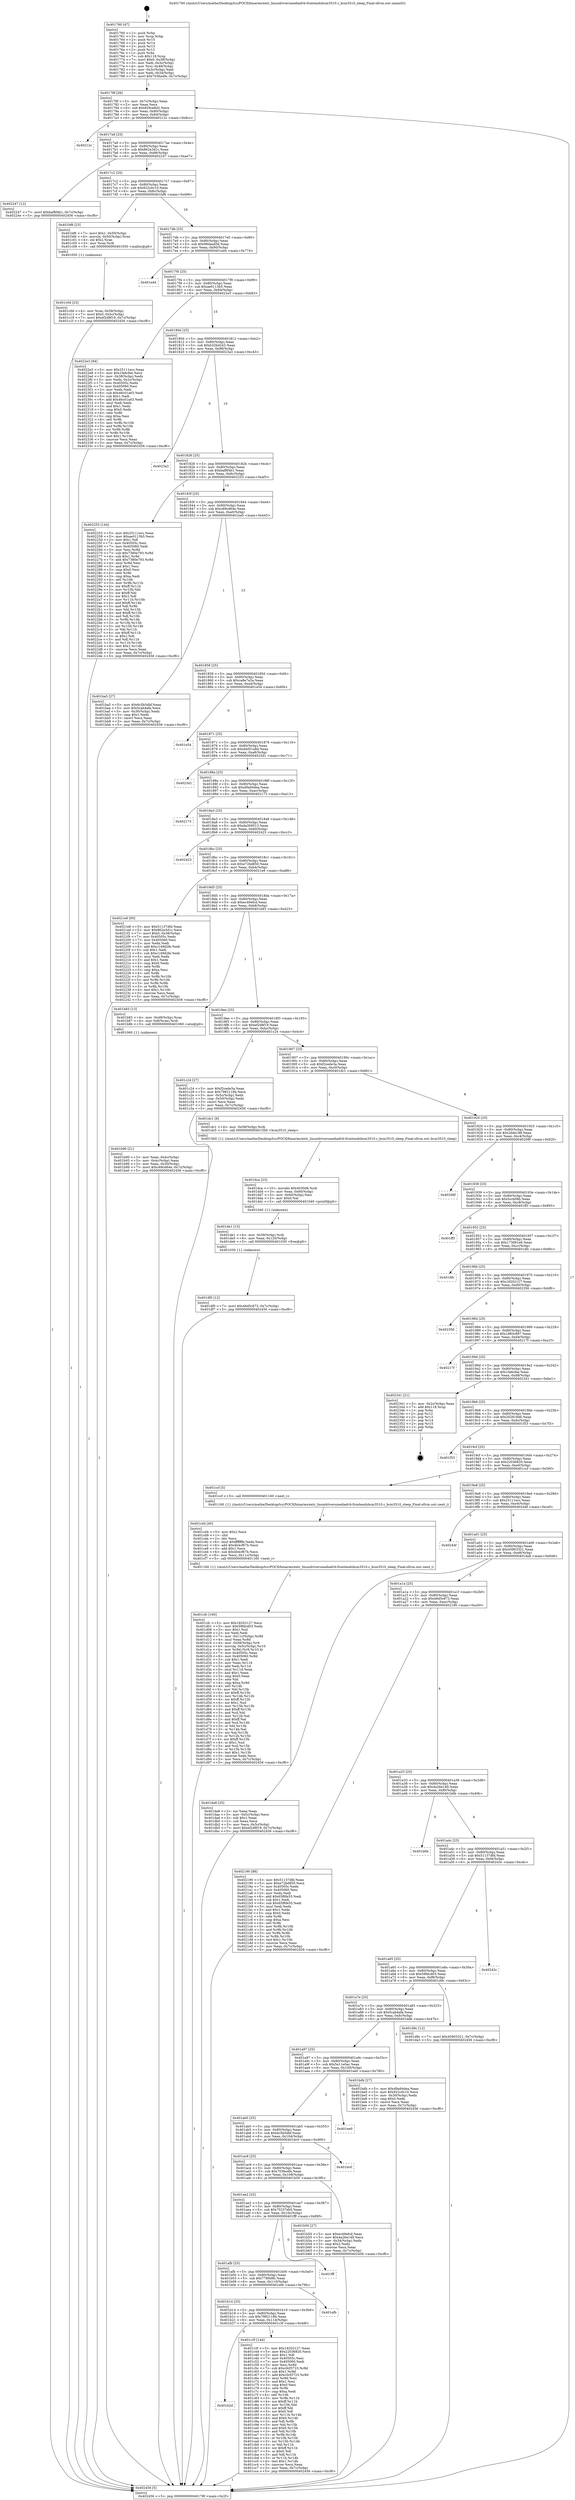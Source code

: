 digraph "0x401760" {
  label = "0x401760 (/mnt/c/Users/mathe/Desktop/tcc/POCII/binaries/extr_linuxdriversmediadvb-frontendsbcm3510.c_bcm3510_sleep_Final-ollvm.out::main(0))"
  labelloc = "t"
  node[shape=record]

  Entry [label="",width=0.3,height=0.3,shape=circle,fillcolor=black,style=filled]
  "0x40178f" [label="{
     0x40178f [26]\l
     | [instrs]\l
     &nbsp;&nbsp;0x40178f \<+3\>: mov -0x7c(%rbp),%eax\l
     &nbsp;&nbsp;0x401792 \<+2\>: mov %eax,%ecx\l
     &nbsp;&nbsp;0x401794 \<+6\>: sub $0x829ce8d2,%ecx\l
     &nbsp;&nbsp;0x40179a \<+3\>: mov %eax,-0x80(%rbp)\l
     &nbsp;&nbsp;0x40179d \<+6\>: mov %ecx,-0x84(%rbp)\l
     &nbsp;&nbsp;0x4017a3 \<+6\>: je 000000000040212c \<main+0x9cc\>\l
  }"]
  "0x40212c" [label="{
     0x40212c\l
  }", style=dashed]
  "0x4017a9" [label="{
     0x4017a9 [25]\l
     | [instrs]\l
     &nbsp;&nbsp;0x4017a9 \<+5\>: jmp 00000000004017ae \<main+0x4e\>\l
     &nbsp;&nbsp;0x4017ae \<+3\>: mov -0x80(%rbp),%eax\l
     &nbsp;&nbsp;0x4017b1 \<+5\>: sub $0x862e3d1c,%eax\l
     &nbsp;&nbsp;0x4017b6 \<+6\>: mov %eax,-0x88(%rbp)\l
     &nbsp;&nbsp;0x4017bc \<+6\>: je 0000000000402247 \<main+0xae7\>\l
  }"]
  Exit [label="",width=0.3,height=0.3,shape=circle,fillcolor=black,style=filled,peripheries=2]
  "0x402247" [label="{
     0x402247 [12]\l
     | [instrs]\l
     &nbsp;&nbsp;0x402247 \<+7\>: movl $0xbaf8f4b1,-0x7c(%rbp)\l
     &nbsp;&nbsp;0x40224e \<+5\>: jmp 0000000000402456 \<main+0xcf6\>\l
  }"]
  "0x4017c2" [label="{
     0x4017c2 [25]\l
     | [instrs]\l
     &nbsp;&nbsp;0x4017c2 \<+5\>: jmp 00000000004017c7 \<main+0x67\>\l
     &nbsp;&nbsp;0x4017c7 \<+3\>: mov -0x80(%rbp),%eax\l
     &nbsp;&nbsp;0x4017ca \<+5\>: sub $0x922c0c10,%eax\l
     &nbsp;&nbsp;0x4017cf \<+6\>: mov %eax,-0x8c(%rbp)\l
     &nbsp;&nbsp;0x4017d5 \<+6\>: je 0000000000401bf6 \<main+0x496\>\l
  }"]
  "0x401df0" [label="{
     0x401df0 [12]\l
     | [instrs]\l
     &nbsp;&nbsp;0x401df0 \<+7\>: movl $0x46d5c673,-0x7c(%rbp)\l
     &nbsp;&nbsp;0x401df7 \<+5\>: jmp 0000000000402456 \<main+0xcf6\>\l
  }"]
  "0x401bf6" [label="{
     0x401bf6 [23]\l
     | [instrs]\l
     &nbsp;&nbsp;0x401bf6 \<+7\>: movl $0x1,-0x50(%rbp)\l
     &nbsp;&nbsp;0x401bfd \<+4\>: movslq -0x50(%rbp),%rax\l
     &nbsp;&nbsp;0x401c01 \<+4\>: shl $0x2,%rax\l
     &nbsp;&nbsp;0x401c05 \<+3\>: mov %rax,%rdi\l
     &nbsp;&nbsp;0x401c08 \<+5\>: call 0000000000401050 \<malloc@plt\>\l
     | [calls]\l
     &nbsp;&nbsp;0x401050 \{1\} (unknown)\l
  }"]
  "0x4017db" [label="{
     0x4017db [25]\l
     | [instrs]\l
     &nbsp;&nbsp;0x4017db \<+5\>: jmp 00000000004017e0 \<main+0x80\>\l
     &nbsp;&nbsp;0x4017e0 \<+3\>: mov -0x80(%rbp),%eax\l
     &nbsp;&nbsp;0x4017e3 \<+5\>: sub $0x98daad5d,%eax\l
     &nbsp;&nbsp;0x4017e8 \<+6\>: mov %eax,-0x90(%rbp)\l
     &nbsp;&nbsp;0x4017ee \<+6\>: je 0000000000401ed4 \<main+0x774\>\l
  }"]
  "0x401de1" [label="{
     0x401de1 [15]\l
     | [instrs]\l
     &nbsp;&nbsp;0x401de1 \<+4\>: mov -0x58(%rbp),%rdi\l
     &nbsp;&nbsp;0x401de5 \<+6\>: mov %eax,-0x120(%rbp)\l
     &nbsp;&nbsp;0x401deb \<+5\>: call 0000000000401030 \<free@plt\>\l
     | [calls]\l
     &nbsp;&nbsp;0x401030 \{1\} (unknown)\l
  }"]
  "0x401ed4" [label="{
     0x401ed4\l
  }", style=dashed]
  "0x4017f4" [label="{
     0x4017f4 [25]\l
     | [instrs]\l
     &nbsp;&nbsp;0x4017f4 \<+5\>: jmp 00000000004017f9 \<main+0x99\>\l
     &nbsp;&nbsp;0x4017f9 \<+3\>: mov -0x80(%rbp),%eax\l
     &nbsp;&nbsp;0x4017fc \<+5\>: sub $0xae0113b5,%eax\l
     &nbsp;&nbsp;0x401801 \<+6\>: mov %eax,-0x94(%rbp)\l
     &nbsp;&nbsp;0x401807 \<+6\>: je 00000000004022e3 \<main+0xb83\>\l
  }"]
  "0x401dca" [label="{
     0x401dca [23]\l
     | [instrs]\l
     &nbsp;&nbsp;0x401dca \<+10\>: movabs $0x4030d6,%rdi\l
     &nbsp;&nbsp;0x401dd4 \<+3\>: mov %eax,-0x60(%rbp)\l
     &nbsp;&nbsp;0x401dd7 \<+3\>: mov -0x60(%rbp),%esi\l
     &nbsp;&nbsp;0x401dda \<+2\>: mov $0x0,%al\l
     &nbsp;&nbsp;0x401ddc \<+5\>: call 0000000000401040 \<printf@plt\>\l
     | [calls]\l
     &nbsp;&nbsp;0x401040 \{1\} (unknown)\l
  }"]
  "0x4022e3" [label="{
     0x4022e3 [94]\l
     | [instrs]\l
     &nbsp;&nbsp;0x4022e3 \<+5\>: mov $0x25111ecc,%eax\l
     &nbsp;&nbsp;0x4022e8 \<+5\>: mov $0x1fa6cfee,%ecx\l
     &nbsp;&nbsp;0x4022ed \<+3\>: mov -0x38(%rbp),%edx\l
     &nbsp;&nbsp;0x4022f0 \<+3\>: mov %edx,-0x2c(%rbp)\l
     &nbsp;&nbsp;0x4022f3 \<+7\>: mov 0x40505c,%edx\l
     &nbsp;&nbsp;0x4022fa \<+7\>: mov 0x405060,%esi\l
     &nbsp;&nbsp;0x402301 \<+2\>: mov %edx,%edi\l
     &nbsp;&nbsp;0x402303 \<+6\>: sub $0x46c01a63,%edi\l
     &nbsp;&nbsp;0x402309 \<+3\>: sub $0x1,%edi\l
     &nbsp;&nbsp;0x40230c \<+6\>: add $0x46c01a63,%edi\l
     &nbsp;&nbsp;0x402312 \<+3\>: imul %edi,%edx\l
     &nbsp;&nbsp;0x402315 \<+3\>: and $0x1,%edx\l
     &nbsp;&nbsp;0x402318 \<+3\>: cmp $0x0,%edx\l
     &nbsp;&nbsp;0x40231b \<+4\>: sete %r8b\l
     &nbsp;&nbsp;0x40231f \<+3\>: cmp $0xa,%esi\l
     &nbsp;&nbsp;0x402322 \<+4\>: setl %r9b\l
     &nbsp;&nbsp;0x402326 \<+3\>: mov %r8b,%r10b\l
     &nbsp;&nbsp;0x402329 \<+3\>: and %r9b,%r10b\l
     &nbsp;&nbsp;0x40232c \<+3\>: xor %r9b,%r8b\l
     &nbsp;&nbsp;0x40232f \<+3\>: or %r8b,%r10b\l
     &nbsp;&nbsp;0x402332 \<+4\>: test $0x1,%r10b\l
     &nbsp;&nbsp;0x402336 \<+3\>: cmovne %ecx,%eax\l
     &nbsp;&nbsp;0x402339 \<+3\>: mov %eax,-0x7c(%rbp)\l
     &nbsp;&nbsp;0x40233c \<+5\>: jmp 0000000000402456 \<main+0xcf6\>\l
  }"]
  "0x40180d" [label="{
     0x40180d [25]\l
     | [instrs]\l
     &nbsp;&nbsp;0x40180d \<+5\>: jmp 0000000000401812 \<main+0xb2\>\l
     &nbsp;&nbsp;0x401812 \<+3\>: mov -0x80(%rbp),%eax\l
     &nbsp;&nbsp;0x401815 \<+5\>: sub $0xb32bd243,%eax\l
     &nbsp;&nbsp;0x40181a \<+6\>: mov %eax,-0x98(%rbp)\l
     &nbsp;&nbsp;0x401820 \<+6\>: je 00000000004023a3 \<main+0xc43\>\l
  }"]
  "0x401cfc" [label="{
     0x401cfc [160]\l
     | [instrs]\l
     &nbsp;&nbsp;0x401cfc \<+5\>: mov $0x18202127,%ecx\l
     &nbsp;&nbsp;0x401d01 \<+5\>: mov $0x59fdcd03,%edx\l
     &nbsp;&nbsp;0x401d06 \<+3\>: mov $0x1,%sil\l
     &nbsp;&nbsp;0x401d09 \<+2\>: xor %edi,%edi\l
     &nbsp;&nbsp;0x401d0b \<+7\>: mov -0x11c(%rbp),%r8d\l
     &nbsp;&nbsp;0x401d12 \<+4\>: imul %eax,%r8d\l
     &nbsp;&nbsp;0x401d16 \<+4\>: mov -0x58(%rbp),%r9\l
     &nbsp;&nbsp;0x401d1a \<+4\>: movslq -0x5c(%rbp),%r10\l
     &nbsp;&nbsp;0x401d1e \<+4\>: mov %r8d,(%r9,%r10,4)\l
     &nbsp;&nbsp;0x401d22 \<+7\>: mov 0x40505c,%eax\l
     &nbsp;&nbsp;0x401d29 \<+8\>: mov 0x405060,%r8d\l
     &nbsp;&nbsp;0x401d31 \<+3\>: sub $0x1,%edi\l
     &nbsp;&nbsp;0x401d34 \<+3\>: mov %eax,%r11d\l
     &nbsp;&nbsp;0x401d37 \<+3\>: add %edi,%r11d\l
     &nbsp;&nbsp;0x401d3a \<+4\>: imul %r11d,%eax\l
     &nbsp;&nbsp;0x401d3e \<+3\>: and $0x1,%eax\l
     &nbsp;&nbsp;0x401d41 \<+3\>: cmp $0x0,%eax\l
     &nbsp;&nbsp;0x401d44 \<+3\>: sete %bl\l
     &nbsp;&nbsp;0x401d47 \<+4\>: cmp $0xa,%r8d\l
     &nbsp;&nbsp;0x401d4b \<+4\>: setl %r14b\l
     &nbsp;&nbsp;0x401d4f \<+3\>: mov %bl,%r15b\l
     &nbsp;&nbsp;0x401d52 \<+4\>: xor $0xff,%r15b\l
     &nbsp;&nbsp;0x401d56 \<+3\>: mov %r14b,%r12b\l
     &nbsp;&nbsp;0x401d59 \<+4\>: xor $0xff,%r12b\l
     &nbsp;&nbsp;0x401d5d \<+4\>: xor $0x1,%sil\l
     &nbsp;&nbsp;0x401d61 \<+3\>: mov %r15b,%r13b\l
     &nbsp;&nbsp;0x401d64 \<+4\>: and $0xff,%r13b\l
     &nbsp;&nbsp;0x401d68 \<+3\>: and %sil,%bl\l
     &nbsp;&nbsp;0x401d6b \<+3\>: mov %r12b,%al\l
     &nbsp;&nbsp;0x401d6e \<+2\>: and $0xff,%al\l
     &nbsp;&nbsp;0x401d70 \<+3\>: and %sil,%r14b\l
     &nbsp;&nbsp;0x401d73 \<+3\>: or %bl,%r13b\l
     &nbsp;&nbsp;0x401d76 \<+3\>: or %r14b,%al\l
     &nbsp;&nbsp;0x401d79 \<+3\>: xor %al,%r13b\l
     &nbsp;&nbsp;0x401d7c \<+3\>: or %r12b,%r15b\l
     &nbsp;&nbsp;0x401d7f \<+4\>: xor $0xff,%r15b\l
     &nbsp;&nbsp;0x401d83 \<+4\>: or $0x1,%sil\l
     &nbsp;&nbsp;0x401d87 \<+3\>: and %sil,%r15b\l
     &nbsp;&nbsp;0x401d8a \<+3\>: or %r15b,%r13b\l
     &nbsp;&nbsp;0x401d8d \<+4\>: test $0x1,%r13b\l
     &nbsp;&nbsp;0x401d91 \<+3\>: cmovne %edx,%ecx\l
     &nbsp;&nbsp;0x401d94 \<+3\>: mov %ecx,-0x7c(%rbp)\l
     &nbsp;&nbsp;0x401d97 \<+5\>: jmp 0000000000402456 \<main+0xcf6\>\l
  }"]
  "0x4023a3" [label="{
     0x4023a3\l
  }", style=dashed]
  "0x401826" [label="{
     0x401826 [25]\l
     | [instrs]\l
     &nbsp;&nbsp;0x401826 \<+5\>: jmp 000000000040182b \<main+0xcb\>\l
     &nbsp;&nbsp;0x40182b \<+3\>: mov -0x80(%rbp),%eax\l
     &nbsp;&nbsp;0x40182e \<+5\>: sub $0xbaf8f4b1,%eax\l
     &nbsp;&nbsp;0x401833 \<+6\>: mov %eax,-0x9c(%rbp)\l
     &nbsp;&nbsp;0x401839 \<+6\>: je 0000000000402253 \<main+0xaf3\>\l
  }"]
  "0x401cd4" [label="{
     0x401cd4 [40]\l
     | [instrs]\l
     &nbsp;&nbsp;0x401cd4 \<+5\>: mov $0x2,%ecx\l
     &nbsp;&nbsp;0x401cd9 \<+1\>: cltd\l
     &nbsp;&nbsp;0x401cda \<+2\>: idiv %ecx\l
     &nbsp;&nbsp;0x401cdc \<+6\>: imul $0xfffffffe,%edx,%ecx\l
     &nbsp;&nbsp;0x401ce2 \<+6\>: add $0x4b4cf67b,%ecx\l
     &nbsp;&nbsp;0x401ce8 \<+3\>: add $0x1,%ecx\l
     &nbsp;&nbsp;0x401ceb \<+6\>: sub $0x4b4cf67b,%ecx\l
     &nbsp;&nbsp;0x401cf1 \<+6\>: mov %ecx,-0x11c(%rbp)\l
     &nbsp;&nbsp;0x401cf7 \<+5\>: call 0000000000401160 \<next_i\>\l
     | [calls]\l
     &nbsp;&nbsp;0x401160 \{1\} (/mnt/c/Users/mathe/Desktop/tcc/POCII/binaries/extr_linuxdriversmediadvb-frontendsbcm3510.c_bcm3510_sleep_Final-ollvm.out::next_i)\l
  }"]
  "0x402253" [label="{
     0x402253 [144]\l
     | [instrs]\l
     &nbsp;&nbsp;0x402253 \<+5\>: mov $0x25111ecc,%eax\l
     &nbsp;&nbsp;0x402258 \<+5\>: mov $0xae0113b5,%ecx\l
     &nbsp;&nbsp;0x40225d \<+2\>: mov $0x1,%dl\l
     &nbsp;&nbsp;0x40225f \<+7\>: mov 0x40505c,%esi\l
     &nbsp;&nbsp;0x402266 \<+7\>: mov 0x405060,%edi\l
     &nbsp;&nbsp;0x40226d \<+3\>: mov %esi,%r8d\l
     &nbsp;&nbsp;0x402270 \<+7\>: sub $0x7380e793,%r8d\l
     &nbsp;&nbsp;0x402277 \<+4\>: sub $0x1,%r8d\l
     &nbsp;&nbsp;0x40227b \<+7\>: add $0x7380e793,%r8d\l
     &nbsp;&nbsp;0x402282 \<+4\>: imul %r8d,%esi\l
     &nbsp;&nbsp;0x402286 \<+3\>: and $0x1,%esi\l
     &nbsp;&nbsp;0x402289 \<+3\>: cmp $0x0,%esi\l
     &nbsp;&nbsp;0x40228c \<+4\>: sete %r9b\l
     &nbsp;&nbsp;0x402290 \<+3\>: cmp $0xa,%edi\l
     &nbsp;&nbsp;0x402293 \<+4\>: setl %r10b\l
     &nbsp;&nbsp;0x402297 \<+3\>: mov %r9b,%r11b\l
     &nbsp;&nbsp;0x40229a \<+4\>: xor $0xff,%r11b\l
     &nbsp;&nbsp;0x40229e \<+3\>: mov %r10b,%bl\l
     &nbsp;&nbsp;0x4022a1 \<+3\>: xor $0xff,%bl\l
     &nbsp;&nbsp;0x4022a4 \<+3\>: xor $0x1,%dl\l
     &nbsp;&nbsp;0x4022a7 \<+3\>: mov %r11b,%r14b\l
     &nbsp;&nbsp;0x4022aa \<+4\>: and $0xff,%r14b\l
     &nbsp;&nbsp;0x4022ae \<+3\>: and %dl,%r9b\l
     &nbsp;&nbsp;0x4022b1 \<+3\>: mov %bl,%r15b\l
     &nbsp;&nbsp;0x4022b4 \<+4\>: and $0xff,%r15b\l
     &nbsp;&nbsp;0x4022b8 \<+3\>: and %dl,%r10b\l
     &nbsp;&nbsp;0x4022bb \<+3\>: or %r9b,%r14b\l
     &nbsp;&nbsp;0x4022be \<+3\>: or %r10b,%r15b\l
     &nbsp;&nbsp;0x4022c1 \<+3\>: xor %r15b,%r14b\l
     &nbsp;&nbsp;0x4022c4 \<+3\>: or %bl,%r11b\l
     &nbsp;&nbsp;0x4022c7 \<+4\>: xor $0xff,%r11b\l
     &nbsp;&nbsp;0x4022cb \<+3\>: or $0x1,%dl\l
     &nbsp;&nbsp;0x4022ce \<+3\>: and %dl,%r11b\l
     &nbsp;&nbsp;0x4022d1 \<+3\>: or %r11b,%r14b\l
     &nbsp;&nbsp;0x4022d4 \<+4\>: test $0x1,%r14b\l
     &nbsp;&nbsp;0x4022d8 \<+3\>: cmovne %ecx,%eax\l
     &nbsp;&nbsp;0x4022db \<+3\>: mov %eax,-0x7c(%rbp)\l
     &nbsp;&nbsp;0x4022de \<+5\>: jmp 0000000000402456 \<main+0xcf6\>\l
  }"]
  "0x40183f" [label="{
     0x40183f [25]\l
     | [instrs]\l
     &nbsp;&nbsp;0x40183f \<+5\>: jmp 0000000000401844 \<main+0xe4\>\l
     &nbsp;&nbsp;0x401844 \<+3\>: mov -0x80(%rbp),%eax\l
     &nbsp;&nbsp;0x401847 \<+5\>: sub $0xc69cd64e,%eax\l
     &nbsp;&nbsp;0x40184c \<+6\>: mov %eax,-0xa0(%rbp)\l
     &nbsp;&nbsp;0x401852 \<+6\>: je 0000000000401ba5 \<main+0x445\>\l
  }"]
  "0x401b2d" [label="{
     0x401b2d\l
  }", style=dashed]
  "0x401ba5" [label="{
     0x401ba5 [27]\l
     | [instrs]\l
     &nbsp;&nbsp;0x401ba5 \<+5\>: mov $0x6c5b5dbf,%eax\l
     &nbsp;&nbsp;0x401baa \<+5\>: mov $0x5cab4afa,%ecx\l
     &nbsp;&nbsp;0x401baf \<+3\>: mov -0x30(%rbp),%edx\l
     &nbsp;&nbsp;0x401bb2 \<+3\>: cmp $0x1,%edx\l
     &nbsp;&nbsp;0x401bb5 \<+3\>: cmovl %ecx,%eax\l
     &nbsp;&nbsp;0x401bb8 \<+3\>: mov %eax,-0x7c(%rbp)\l
     &nbsp;&nbsp;0x401bbb \<+5\>: jmp 0000000000402456 \<main+0xcf6\>\l
  }"]
  "0x401858" [label="{
     0x401858 [25]\l
     | [instrs]\l
     &nbsp;&nbsp;0x401858 \<+5\>: jmp 000000000040185d \<main+0xfd\>\l
     &nbsp;&nbsp;0x40185d \<+3\>: mov -0x80(%rbp),%eax\l
     &nbsp;&nbsp;0x401860 \<+5\>: sub $0xca8e7e2a,%eax\l
     &nbsp;&nbsp;0x401865 \<+6\>: mov %eax,-0xa4(%rbp)\l
     &nbsp;&nbsp;0x40186b \<+6\>: je 0000000000401e54 \<main+0x6f4\>\l
  }"]
  "0x401c3f" [label="{
     0x401c3f [144]\l
     | [instrs]\l
     &nbsp;&nbsp;0x401c3f \<+5\>: mov $0x18202127,%eax\l
     &nbsp;&nbsp;0x401c44 \<+5\>: mov $0x22036820,%ecx\l
     &nbsp;&nbsp;0x401c49 \<+2\>: mov $0x1,%dl\l
     &nbsp;&nbsp;0x401c4b \<+7\>: mov 0x40505c,%esi\l
     &nbsp;&nbsp;0x401c52 \<+7\>: mov 0x405060,%edi\l
     &nbsp;&nbsp;0x401c59 \<+3\>: mov %esi,%r8d\l
     &nbsp;&nbsp;0x401c5c \<+7\>: sub $0xc0cf3723,%r8d\l
     &nbsp;&nbsp;0x401c63 \<+4\>: sub $0x1,%r8d\l
     &nbsp;&nbsp;0x401c67 \<+7\>: add $0xc0cf3723,%r8d\l
     &nbsp;&nbsp;0x401c6e \<+4\>: imul %r8d,%esi\l
     &nbsp;&nbsp;0x401c72 \<+3\>: and $0x1,%esi\l
     &nbsp;&nbsp;0x401c75 \<+3\>: cmp $0x0,%esi\l
     &nbsp;&nbsp;0x401c78 \<+4\>: sete %r9b\l
     &nbsp;&nbsp;0x401c7c \<+3\>: cmp $0xa,%edi\l
     &nbsp;&nbsp;0x401c7f \<+4\>: setl %r10b\l
     &nbsp;&nbsp;0x401c83 \<+3\>: mov %r9b,%r11b\l
     &nbsp;&nbsp;0x401c86 \<+4\>: xor $0xff,%r11b\l
     &nbsp;&nbsp;0x401c8a \<+3\>: mov %r10b,%bl\l
     &nbsp;&nbsp;0x401c8d \<+3\>: xor $0xff,%bl\l
     &nbsp;&nbsp;0x401c90 \<+3\>: xor $0x0,%dl\l
     &nbsp;&nbsp;0x401c93 \<+3\>: mov %r11b,%r14b\l
     &nbsp;&nbsp;0x401c96 \<+4\>: and $0x0,%r14b\l
     &nbsp;&nbsp;0x401c9a \<+3\>: and %dl,%r9b\l
     &nbsp;&nbsp;0x401c9d \<+3\>: mov %bl,%r15b\l
     &nbsp;&nbsp;0x401ca0 \<+4\>: and $0x0,%r15b\l
     &nbsp;&nbsp;0x401ca4 \<+3\>: and %dl,%r10b\l
     &nbsp;&nbsp;0x401ca7 \<+3\>: or %r9b,%r14b\l
     &nbsp;&nbsp;0x401caa \<+3\>: or %r10b,%r15b\l
     &nbsp;&nbsp;0x401cad \<+3\>: xor %r15b,%r14b\l
     &nbsp;&nbsp;0x401cb0 \<+3\>: or %bl,%r11b\l
     &nbsp;&nbsp;0x401cb3 \<+4\>: xor $0xff,%r11b\l
     &nbsp;&nbsp;0x401cb7 \<+3\>: or $0x0,%dl\l
     &nbsp;&nbsp;0x401cba \<+3\>: and %dl,%r11b\l
     &nbsp;&nbsp;0x401cbd \<+3\>: or %r11b,%r14b\l
     &nbsp;&nbsp;0x401cc0 \<+4\>: test $0x1,%r14b\l
     &nbsp;&nbsp;0x401cc4 \<+3\>: cmovne %ecx,%eax\l
     &nbsp;&nbsp;0x401cc7 \<+3\>: mov %eax,-0x7c(%rbp)\l
     &nbsp;&nbsp;0x401cca \<+5\>: jmp 0000000000402456 \<main+0xcf6\>\l
  }"]
  "0x401e54" [label="{
     0x401e54\l
  }", style=dashed]
  "0x401871" [label="{
     0x401871 [25]\l
     | [instrs]\l
     &nbsp;&nbsp;0x401871 \<+5\>: jmp 0000000000401876 \<main+0x116\>\l
     &nbsp;&nbsp;0x401876 \<+3\>: mov -0x80(%rbp),%eax\l
     &nbsp;&nbsp;0x401879 \<+5\>: sub $0xd4d51a8d,%eax\l
     &nbsp;&nbsp;0x40187e \<+6\>: mov %eax,-0xa8(%rbp)\l
     &nbsp;&nbsp;0x401884 \<+6\>: je 00000000004023d1 \<main+0xc71\>\l
  }"]
  "0x401b14" [label="{
     0x401b14 [25]\l
     | [instrs]\l
     &nbsp;&nbsp;0x401b14 \<+5\>: jmp 0000000000401b19 \<main+0x3b9\>\l
     &nbsp;&nbsp;0x401b19 \<+3\>: mov -0x80(%rbp),%eax\l
     &nbsp;&nbsp;0x401b1c \<+5\>: sub $0x7982118b,%eax\l
     &nbsp;&nbsp;0x401b21 \<+6\>: mov %eax,-0x114(%rbp)\l
     &nbsp;&nbsp;0x401b27 \<+6\>: je 0000000000401c3f \<main+0x4df\>\l
  }"]
  "0x4023d1" [label="{
     0x4023d1\l
  }", style=dashed]
  "0x40188a" [label="{
     0x40188a [25]\l
     | [instrs]\l
     &nbsp;&nbsp;0x40188a \<+5\>: jmp 000000000040188f \<main+0x12f\>\l
     &nbsp;&nbsp;0x40188f \<+3\>: mov -0x80(%rbp),%eax\l
     &nbsp;&nbsp;0x401892 \<+5\>: sub $0xd9a94dea,%eax\l
     &nbsp;&nbsp;0x401897 \<+6\>: mov %eax,-0xac(%rbp)\l
     &nbsp;&nbsp;0x40189d \<+6\>: je 0000000000402173 \<main+0xa13\>\l
  }"]
  "0x401efb" [label="{
     0x401efb\l
  }", style=dashed]
  "0x402173" [label="{
     0x402173\l
  }", style=dashed]
  "0x4018a3" [label="{
     0x4018a3 [25]\l
     | [instrs]\l
     &nbsp;&nbsp;0x4018a3 \<+5\>: jmp 00000000004018a8 \<main+0x148\>\l
     &nbsp;&nbsp;0x4018a8 \<+3\>: mov -0x80(%rbp),%eax\l
     &nbsp;&nbsp;0x4018ab \<+5\>: sub $0xda309513,%eax\l
     &nbsp;&nbsp;0x4018b0 \<+6\>: mov %eax,-0xb0(%rbp)\l
     &nbsp;&nbsp;0x4018b6 \<+6\>: je 0000000000402423 \<main+0xcc3\>\l
  }"]
  "0x401afb" [label="{
     0x401afb [25]\l
     | [instrs]\l
     &nbsp;&nbsp;0x401afb \<+5\>: jmp 0000000000401b00 \<main+0x3a0\>\l
     &nbsp;&nbsp;0x401b00 \<+3\>: mov -0x80(%rbp),%eax\l
     &nbsp;&nbsp;0x401b03 \<+5\>: sub $0x778f49fc,%eax\l
     &nbsp;&nbsp;0x401b08 \<+6\>: mov %eax,-0x110(%rbp)\l
     &nbsp;&nbsp;0x401b0e \<+6\>: je 0000000000401efb \<main+0x79b\>\l
  }"]
  "0x402423" [label="{
     0x402423\l
  }", style=dashed]
  "0x4018bc" [label="{
     0x4018bc [25]\l
     | [instrs]\l
     &nbsp;&nbsp;0x4018bc \<+5\>: jmp 00000000004018c1 \<main+0x161\>\l
     &nbsp;&nbsp;0x4018c1 \<+3\>: mov -0x80(%rbp),%eax\l
     &nbsp;&nbsp;0x4018c4 \<+5\>: sub $0xe72bd850,%eax\l
     &nbsp;&nbsp;0x4018c9 \<+6\>: mov %eax,-0xb4(%rbp)\l
     &nbsp;&nbsp;0x4018cf \<+6\>: je 00000000004021e8 \<main+0xa88\>\l
  }"]
  "0x401fff" [label="{
     0x401fff\l
  }", style=dashed]
  "0x4021e8" [label="{
     0x4021e8 [95]\l
     | [instrs]\l
     &nbsp;&nbsp;0x4021e8 \<+5\>: mov $0x51137dfd,%eax\l
     &nbsp;&nbsp;0x4021ed \<+5\>: mov $0x862e3d1c,%ecx\l
     &nbsp;&nbsp;0x4021f2 \<+7\>: movl $0x0,-0x38(%rbp)\l
     &nbsp;&nbsp;0x4021f9 \<+7\>: mov 0x40505c,%edx\l
     &nbsp;&nbsp;0x402200 \<+7\>: mov 0x405060,%esi\l
     &nbsp;&nbsp;0x402207 \<+2\>: mov %edx,%edi\l
     &nbsp;&nbsp;0x402209 \<+6\>: add $0xc149d2fe,%edi\l
     &nbsp;&nbsp;0x40220f \<+3\>: sub $0x1,%edi\l
     &nbsp;&nbsp;0x402212 \<+6\>: sub $0xc149d2fe,%edi\l
     &nbsp;&nbsp;0x402218 \<+3\>: imul %edi,%edx\l
     &nbsp;&nbsp;0x40221b \<+3\>: and $0x1,%edx\l
     &nbsp;&nbsp;0x40221e \<+3\>: cmp $0x0,%edx\l
     &nbsp;&nbsp;0x402221 \<+4\>: sete %r8b\l
     &nbsp;&nbsp;0x402225 \<+3\>: cmp $0xa,%esi\l
     &nbsp;&nbsp;0x402228 \<+4\>: setl %r9b\l
     &nbsp;&nbsp;0x40222c \<+3\>: mov %r8b,%r10b\l
     &nbsp;&nbsp;0x40222f \<+3\>: and %r9b,%r10b\l
     &nbsp;&nbsp;0x402232 \<+3\>: xor %r9b,%r8b\l
     &nbsp;&nbsp;0x402235 \<+3\>: or %r8b,%r10b\l
     &nbsp;&nbsp;0x402238 \<+4\>: test $0x1,%r10b\l
     &nbsp;&nbsp;0x40223c \<+3\>: cmovne %ecx,%eax\l
     &nbsp;&nbsp;0x40223f \<+3\>: mov %eax,-0x7c(%rbp)\l
     &nbsp;&nbsp;0x402242 \<+5\>: jmp 0000000000402456 \<main+0xcf6\>\l
  }"]
  "0x4018d5" [label="{
     0x4018d5 [25]\l
     | [instrs]\l
     &nbsp;&nbsp;0x4018d5 \<+5\>: jmp 00000000004018da \<main+0x17a\>\l
     &nbsp;&nbsp;0x4018da \<+3\>: mov -0x80(%rbp),%eax\l
     &nbsp;&nbsp;0x4018dd \<+5\>: sub $0xec49efcd,%eax\l
     &nbsp;&nbsp;0x4018e2 \<+6\>: mov %eax,-0xb8(%rbp)\l
     &nbsp;&nbsp;0x4018e8 \<+6\>: je 0000000000401b83 \<main+0x423\>\l
  }"]
  "0x401c0d" [label="{
     0x401c0d [23]\l
     | [instrs]\l
     &nbsp;&nbsp;0x401c0d \<+4\>: mov %rax,-0x58(%rbp)\l
     &nbsp;&nbsp;0x401c11 \<+7\>: movl $0x0,-0x5c(%rbp)\l
     &nbsp;&nbsp;0x401c18 \<+7\>: movl $0xef2d8f19,-0x7c(%rbp)\l
     &nbsp;&nbsp;0x401c1f \<+5\>: jmp 0000000000402456 \<main+0xcf6\>\l
  }"]
  "0x401b83" [label="{
     0x401b83 [13]\l
     | [instrs]\l
     &nbsp;&nbsp;0x401b83 \<+4\>: mov -0x48(%rbp),%rax\l
     &nbsp;&nbsp;0x401b87 \<+4\>: mov 0x8(%rax),%rdi\l
     &nbsp;&nbsp;0x401b8b \<+5\>: call 0000000000401060 \<atoi@plt\>\l
     | [calls]\l
     &nbsp;&nbsp;0x401060 \{1\} (unknown)\l
  }"]
  "0x4018ee" [label="{
     0x4018ee [25]\l
     | [instrs]\l
     &nbsp;&nbsp;0x4018ee \<+5\>: jmp 00000000004018f3 \<main+0x193\>\l
     &nbsp;&nbsp;0x4018f3 \<+3\>: mov -0x80(%rbp),%eax\l
     &nbsp;&nbsp;0x4018f6 \<+5\>: sub $0xef2d8f19,%eax\l
     &nbsp;&nbsp;0x4018fb \<+6\>: mov %eax,-0xbc(%rbp)\l
     &nbsp;&nbsp;0x401901 \<+6\>: je 0000000000401c24 \<main+0x4c4\>\l
  }"]
  "0x401b90" [label="{
     0x401b90 [21]\l
     | [instrs]\l
     &nbsp;&nbsp;0x401b90 \<+3\>: mov %eax,-0x4c(%rbp)\l
     &nbsp;&nbsp;0x401b93 \<+3\>: mov -0x4c(%rbp),%eax\l
     &nbsp;&nbsp;0x401b96 \<+3\>: mov %eax,-0x30(%rbp)\l
     &nbsp;&nbsp;0x401b99 \<+7\>: movl $0xc69cd64e,-0x7c(%rbp)\l
     &nbsp;&nbsp;0x401ba0 \<+5\>: jmp 0000000000402456 \<main+0xcf6\>\l
  }"]
  "0x401c24" [label="{
     0x401c24 [27]\l
     | [instrs]\l
     &nbsp;&nbsp;0x401c24 \<+5\>: mov $0xf2cede3a,%eax\l
     &nbsp;&nbsp;0x401c29 \<+5\>: mov $0x7982118b,%ecx\l
     &nbsp;&nbsp;0x401c2e \<+3\>: mov -0x5c(%rbp),%edx\l
     &nbsp;&nbsp;0x401c31 \<+3\>: cmp -0x50(%rbp),%edx\l
     &nbsp;&nbsp;0x401c34 \<+3\>: cmovl %ecx,%eax\l
     &nbsp;&nbsp;0x401c37 \<+3\>: mov %eax,-0x7c(%rbp)\l
     &nbsp;&nbsp;0x401c3a \<+5\>: jmp 0000000000402456 \<main+0xcf6\>\l
  }"]
  "0x401907" [label="{
     0x401907 [25]\l
     | [instrs]\l
     &nbsp;&nbsp;0x401907 \<+5\>: jmp 000000000040190c \<main+0x1ac\>\l
     &nbsp;&nbsp;0x40190c \<+3\>: mov -0x80(%rbp),%eax\l
     &nbsp;&nbsp;0x40190f \<+5\>: sub $0xf2cede3a,%eax\l
     &nbsp;&nbsp;0x401914 \<+6\>: mov %eax,-0xc0(%rbp)\l
     &nbsp;&nbsp;0x40191a \<+6\>: je 0000000000401dc1 \<main+0x661\>\l
  }"]
  "0x401760" [label="{
     0x401760 [47]\l
     | [instrs]\l
     &nbsp;&nbsp;0x401760 \<+1\>: push %rbp\l
     &nbsp;&nbsp;0x401761 \<+3\>: mov %rsp,%rbp\l
     &nbsp;&nbsp;0x401764 \<+2\>: push %r15\l
     &nbsp;&nbsp;0x401766 \<+2\>: push %r14\l
     &nbsp;&nbsp;0x401768 \<+2\>: push %r13\l
     &nbsp;&nbsp;0x40176a \<+2\>: push %r12\l
     &nbsp;&nbsp;0x40176c \<+1\>: push %rbx\l
     &nbsp;&nbsp;0x40176d \<+7\>: sub $0x118,%rsp\l
     &nbsp;&nbsp;0x401774 \<+7\>: movl $0x0,-0x38(%rbp)\l
     &nbsp;&nbsp;0x40177b \<+3\>: mov %edi,-0x3c(%rbp)\l
     &nbsp;&nbsp;0x40177e \<+4\>: mov %rsi,-0x48(%rbp)\l
     &nbsp;&nbsp;0x401782 \<+3\>: mov -0x3c(%rbp),%edi\l
     &nbsp;&nbsp;0x401785 \<+3\>: mov %edi,-0x34(%rbp)\l
     &nbsp;&nbsp;0x401788 \<+7\>: movl $0x7036a4fe,-0x7c(%rbp)\l
  }"]
  "0x401dc1" [label="{
     0x401dc1 [9]\l
     | [instrs]\l
     &nbsp;&nbsp;0x401dc1 \<+4\>: mov -0x58(%rbp),%rdi\l
     &nbsp;&nbsp;0x401dc5 \<+5\>: call 00000000004015b0 \<bcm3510_sleep\>\l
     | [calls]\l
     &nbsp;&nbsp;0x4015b0 \{1\} (/mnt/c/Users/mathe/Desktop/tcc/POCII/binaries/extr_linuxdriversmediadvb-frontendsbcm3510.c_bcm3510_sleep_Final-ollvm.out::bcm3510_sleep)\l
  }"]
  "0x401920" [label="{
     0x401920 [25]\l
     | [instrs]\l
     &nbsp;&nbsp;0x401920 \<+5\>: jmp 0000000000401925 \<main+0x1c5\>\l
     &nbsp;&nbsp;0x401925 \<+3\>: mov -0x80(%rbp),%eax\l
     &nbsp;&nbsp;0x401928 \<+5\>: sub $0x2dde188,%eax\l
     &nbsp;&nbsp;0x40192d \<+6\>: mov %eax,-0xc4(%rbp)\l
     &nbsp;&nbsp;0x401933 \<+6\>: je 000000000040208f \<main+0x92f\>\l
  }"]
  "0x402456" [label="{
     0x402456 [5]\l
     | [instrs]\l
     &nbsp;&nbsp;0x402456 \<+5\>: jmp 000000000040178f \<main+0x2f\>\l
  }"]
  "0x40208f" [label="{
     0x40208f\l
  }", style=dashed]
  "0x401939" [label="{
     0x401939 [25]\l
     | [instrs]\l
     &nbsp;&nbsp;0x401939 \<+5\>: jmp 000000000040193e \<main+0x1de\>\l
     &nbsp;&nbsp;0x40193e \<+3\>: mov -0x80(%rbp),%eax\l
     &nbsp;&nbsp;0x401941 \<+5\>: sub $0x5ccb08b,%eax\l
     &nbsp;&nbsp;0x401946 \<+6\>: mov %eax,-0xc8(%rbp)\l
     &nbsp;&nbsp;0x40194c \<+6\>: je 0000000000401ff3 \<main+0x893\>\l
  }"]
  "0x401ae2" [label="{
     0x401ae2 [25]\l
     | [instrs]\l
     &nbsp;&nbsp;0x401ae2 \<+5\>: jmp 0000000000401ae7 \<main+0x387\>\l
     &nbsp;&nbsp;0x401ae7 \<+3\>: mov -0x80(%rbp),%eax\l
     &nbsp;&nbsp;0x401aea \<+5\>: sub $0x75237eb5,%eax\l
     &nbsp;&nbsp;0x401aef \<+6\>: mov %eax,-0x10c(%rbp)\l
     &nbsp;&nbsp;0x401af5 \<+6\>: je 0000000000401fff \<main+0x89f\>\l
  }"]
  "0x401ff3" [label="{
     0x401ff3\l
  }", style=dashed]
  "0x401952" [label="{
     0x401952 [25]\l
     | [instrs]\l
     &nbsp;&nbsp;0x401952 \<+5\>: jmp 0000000000401957 \<main+0x1f7\>\l
     &nbsp;&nbsp;0x401957 \<+3\>: mov -0x80(%rbp),%eax\l
     &nbsp;&nbsp;0x40195a \<+5\>: sub $0x173891e6,%eax\l
     &nbsp;&nbsp;0x40195f \<+6\>: mov %eax,-0xcc(%rbp)\l
     &nbsp;&nbsp;0x401965 \<+6\>: je 0000000000401dfc \<main+0x69c\>\l
  }"]
  "0x401b50" [label="{
     0x401b50 [27]\l
     | [instrs]\l
     &nbsp;&nbsp;0x401b50 \<+5\>: mov $0xec49efcd,%eax\l
     &nbsp;&nbsp;0x401b55 \<+5\>: mov $0x4a26e149,%ecx\l
     &nbsp;&nbsp;0x401b5a \<+3\>: mov -0x34(%rbp),%edx\l
     &nbsp;&nbsp;0x401b5d \<+3\>: cmp $0x2,%edx\l
     &nbsp;&nbsp;0x401b60 \<+3\>: cmovne %ecx,%eax\l
     &nbsp;&nbsp;0x401b63 \<+3\>: mov %eax,-0x7c(%rbp)\l
     &nbsp;&nbsp;0x401b66 \<+5\>: jmp 0000000000402456 \<main+0xcf6\>\l
  }"]
  "0x401dfc" [label="{
     0x401dfc\l
  }", style=dashed]
  "0x40196b" [label="{
     0x40196b [25]\l
     | [instrs]\l
     &nbsp;&nbsp;0x40196b \<+5\>: jmp 0000000000401970 \<main+0x210\>\l
     &nbsp;&nbsp;0x401970 \<+3\>: mov -0x80(%rbp),%eax\l
     &nbsp;&nbsp;0x401973 \<+5\>: sub $0x18202127,%eax\l
     &nbsp;&nbsp;0x401978 \<+6\>: mov %eax,-0xd0(%rbp)\l
     &nbsp;&nbsp;0x40197e \<+6\>: je 0000000000402356 \<main+0xbf6\>\l
  }"]
  "0x401ac9" [label="{
     0x401ac9 [25]\l
     | [instrs]\l
     &nbsp;&nbsp;0x401ac9 \<+5\>: jmp 0000000000401ace \<main+0x36e\>\l
     &nbsp;&nbsp;0x401ace \<+3\>: mov -0x80(%rbp),%eax\l
     &nbsp;&nbsp;0x401ad1 \<+5\>: sub $0x7036a4fe,%eax\l
     &nbsp;&nbsp;0x401ad6 \<+6\>: mov %eax,-0x108(%rbp)\l
     &nbsp;&nbsp;0x401adc \<+6\>: je 0000000000401b50 \<main+0x3f0\>\l
  }"]
  "0x402356" [label="{
     0x402356\l
  }", style=dashed]
  "0x401984" [label="{
     0x401984 [25]\l
     | [instrs]\l
     &nbsp;&nbsp;0x401984 \<+5\>: jmp 0000000000401989 \<main+0x229\>\l
     &nbsp;&nbsp;0x401989 \<+3\>: mov -0x80(%rbp),%eax\l
     &nbsp;&nbsp;0x40198c \<+5\>: sub $0x1883c897,%eax\l
     &nbsp;&nbsp;0x401991 \<+6\>: mov %eax,-0xd4(%rbp)\l
     &nbsp;&nbsp;0x401997 \<+6\>: je 000000000040217f \<main+0xa1f\>\l
  }"]
  "0x401bc0" [label="{
     0x401bc0\l
  }", style=dashed]
  "0x40217f" [label="{
     0x40217f\l
  }", style=dashed]
  "0x40199d" [label="{
     0x40199d [25]\l
     | [instrs]\l
     &nbsp;&nbsp;0x40199d \<+5\>: jmp 00000000004019a2 \<main+0x242\>\l
     &nbsp;&nbsp;0x4019a2 \<+3\>: mov -0x80(%rbp),%eax\l
     &nbsp;&nbsp;0x4019a5 \<+5\>: sub $0x1fa6cfee,%eax\l
     &nbsp;&nbsp;0x4019aa \<+6\>: mov %eax,-0xd8(%rbp)\l
     &nbsp;&nbsp;0x4019b0 \<+6\>: je 0000000000402341 \<main+0xbe1\>\l
  }"]
  "0x401ab0" [label="{
     0x401ab0 [25]\l
     | [instrs]\l
     &nbsp;&nbsp;0x401ab0 \<+5\>: jmp 0000000000401ab5 \<main+0x355\>\l
     &nbsp;&nbsp;0x401ab5 \<+3\>: mov -0x80(%rbp),%eax\l
     &nbsp;&nbsp;0x401ab8 \<+5\>: sub $0x6c5b5dbf,%eax\l
     &nbsp;&nbsp;0x401abd \<+6\>: mov %eax,-0x104(%rbp)\l
     &nbsp;&nbsp;0x401ac3 \<+6\>: je 0000000000401bc0 \<main+0x460\>\l
  }"]
  "0x402341" [label="{
     0x402341 [21]\l
     | [instrs]\l
     &nbsp;&nbsp;0x402341 \<+3\>: mov -0x2c(%rbp),%eax\l
     &nbsp;&nbsp;0x402344 \<+7\>: add $0x118,%rsp\l
     &nbsp;&nbsp;0x40234b \<+1\>: pop %rbx\l
     &nbsp;&nbsp;0x40234c \<+2\>: pop %r12\l
     &nbsp;&nbsp;0x40234e \<+2\>: pop %r13\l
     &nbsp;&nbsp;0x402350 \<+2\>: pop %r14\l
     &nbsp;&nbsp;0x402352 \<+2\>: pop %r15\l
     &nbsp;&nbsp;0x402354 \<+1\>: pop %rbp\l
     &nbsp;&nbsp;0x402355 \<+1\>: ret\l
  }"]
  "0x4019b6" [label="{
     0x4019b6 [25]\l
     | [instrs]\l
     &nbsp;&nbsp;0x4019b6 \<+5\>: jmp 00000000004019bb \<main+0x25b\>\l
     &nbsp;&nbsp;0x4019bb \<+3\>: mov -0x80(%rbp),%eax\l
     &nbsp;&nbsp;0x4019be \<+5\>: sub $0x20281946,%eax\l
     &nbsp;&nbsp;0x4019c3 \<+6\>: mov %eax,-0xdc(%rbp)\l
     &nbsp;&nbsp;0x4019c9 \<+6\>: je 0000000000401f53 \<main+0x7f3\>\l
  }"]
  "0x401ee0" [label="{
     0x401ee0\l
  }", style=dashed]
  "0x401f53" [label="{
     0x401f53\l
  }", style=dashed]
  "0x4019cf" [label="{
     0x4019cf [25]\l
     | [instrs]\l
     &nbsp;&nbsp;0x4019cf \<+5\>: jmp 00000000004019d4 \<main+0x274\>\l
     &nbsp;&nbsp;0x4019d4 \<+3\>: mov -0x80(%rbp),%eax\l
     &nbsp;&nbsp;0x4019d7 \<+5\>: sub $0x22036820,%eax\l
     &nbsp;&nbsp;0x4019dc \<+6\>: mov %eax,-0xe0(%rbp)\l
     &nbsp;&nbsp;0x4019e2 \<+6\>: je 0000000000401ccf \<main+0x56f\>\l
  }"]
  "0x401a97" [label="{
     0x401a97 [25]\l
     | [instrs]\l
     &nbsp;&nbsp;0x401a97 \<+5\>: jmp 0000000000401a9c \<main+0x33c\>\l
     &nbsp;&nbsp;0x401a9c \<+3\>: mov -0x80(%rbp),%eax\l
     &nbsp;&nbsp;0x401a9f \<+5\>: sub $0x5e11e0ac,%eax\l
     &nbsp;&nbsp;0x401aa4 \<+6\>: mov %eax,-0x100(%rbp)\l
     &nbsp;&nbsp;0x401aaa \<+6\>: je 0000000000401ee0 \<main+0x780\>\l
  }"]
  "0x401ccf" [label="{
     0x401ccf [5]\l
     | [instrs]\l
     &nbsp;&nbsp;0x401ccf \<+5\>: call 0000000000401160 \<next_i\>\l
     | [calls]\l
     &nbsp;&nbsp;0x401160 \{1\} (/mnt/c/Users/mathe/Desktop/tcc/POCII/binaries/extr_linuxdriversmediadvb-frontendsbcm3510.c_bcm3510_sleep_Final-ollvm.out::next_i)\l
  }"]
  "0x4019e8" [label="{
     0x4019e8 [25]\l
     | [instrs]\l
     &nbsp;&nbsp;0x4019e8 \<+5\>: jmp 00000000004019ed \<main+0x28d\>\l
     &nbsp;&nbsp;0x4019ed \<+3\>: mov -0x80(%rbp),%eax\l
     &nbsp;&nbsp;0x4019f0 \<+5\>: sub $0x25111ecc,%eax\l
     &nbsp;&nbsp;0x4019f5 \<+6\>: mov %eax,-0xe4(%rbp)\l
     &nbsp;&nbsp;0x4019fb \<+6\>: je 000000000040244f \<main+0xcef\>\l
  }"]
  "0x401bdb" [label="{
     0x401bdb [27]\l
     | [instrs]\l
     &nbsp;&nbsp;0x401bdb \<+5\>: mov $0xd9a94dea,%eax\l
     &nbsp;&nbsp;0x401be0 \<+5\>: mov $0x922c0c10,%ecx\l
     &nbsp;&nbsp;0x401be5 \<+3\>: mov -0x30(%rbp),%edx\l
     &nbsp;&nbsp;0x401be8 \<+3\>: cmp $0x0,%edx\l
     &nbsp;&nbsp;0x401beb \<+3\>: cmove %ecx,%eax\l
     &nbsp;&nbsp;0x401bee \<+3\>: mov %eax,-0x7c(%rbp)\l
     &nbsp;&nbsp;0x401bf1 \<+5\>: jmp 0000000000402456 \<main+0xcf6\>\l
  }"]
  "0x40244f" [label="{
     0x40244f\l
  }", style=dashed]
  "0x401a01" [label="{
     0x401a01 [25]\l
     | [instrs]\l
     &nbsp;&nbsp;0x401a01 \<+5\>: jmp 0000000000401a06 \<main+0x2a6\>\l
     &nbsp;&nbsp;0x401a06 \<+3\>: mov -0x80(%rbp),%eax\l
     &nbsp;&nbsp;0x401a09 \<+5\>: sub $0x45903321,%eax\l
     &nbsp;&nbsp;0x401a0e \<+6\>: mov %eax,-0xe8(%rbp)\l
     &nbsp;&nbsp;0x401a14 \<+6\>: je 0000000000401da8 \<main+0x648\>\l
  }"]
  "0x401a7e" [label="{
     0x401a7e [25]\l
     | [instrs]\l
     &nbsp;&nbsp;0x401a7e \<+5\>: jmp 0000000000401a83 \<main+0x323\>\l
     &nbsp;&nbsp;0x401a83 \<+3\>: mov -0x80(%rbp),%eax\l
     &nbsp;&nbsp;0x401a86 \<+5\>: sub $0x5cab4afa,%eax\l
     &nbsp;&nbsp;0x401a8b \<+6\>: mov %eax,-0xfc(%rbp)\l
     &nbsp;&nbsp;0x401a91 \<+6\>: je 0000000000401bdb \<main+0x47b\>\l
  }"]
  "0x401da8" [label="{
     0x401da8 [25]\l
     | [instrs]\l
     &nbsp;&nbsp;0x401da8 \<+2\>: xor %eax,%eax\l
     &nbsp;&nbsp;0x401daa \<+3\>: mov -0x5c(%rbp),%ecx\l
     &nbsp;&nbsp;0x401dad \<+3\>: sub $0x1,%eax\l
     &nbsp;&nbsp;0x401db0 \<+2\>: sub %eax,%ecx\l
     &nbsp;&nbsp;0x401db2 \<+3\>: mov %ecx,-0x5c(%rbp)\l
     &nbsp;&nbsp;0x401db5 \<+7\>: movl $0xef2d8f19,-0x7c(%rbp)\l
     &nbsp;&nbsp;0x401dbc \<+5\>: jmp 0000000000402456 \<main+0xcf6\>\l
  }"]
  "0x401a1a" [label="{
     0x401a1a [25]\l
     | [instrs]\l
     &nbsp;&nbsp;0x401a1a \<+5\>: jmp 0000000000401a1f \<main+0x2bf\>\l
     &nbsp;&nbsp;0x401a1f \<+3\>: mov -0x80(%rbp),%eax\l
     &nbsp;&nbsp;0x401a22 \<+5\>: sub $0x46d5c673,%eax\l
     &nbsp;&nbsp;0x401a27 \<+6\>: mov %eax,-0xec(%rbp)\l
     &nbsp;&nbsp;0x401a2d \<+6\>: je 0000000000402190 \<main+0xa30\>\l
  }"]
  "0x401d9c" [label="{
     0x401d9c [12]\l
     | [instrs]\l
     &nbsp;&nbsp;0x401d9c \<+7\>: movl $0x45903321,-0x7c(%rbp)\l
     &nbsp;&nbsp;0x401da3 \<+5\>: jmp 0000000000402456 \<main+0xcf6\>\l
  }"]
  "0x402190" [label="{
     0x402190 [88]\l
     | [instrs]\l
     &nbsp;&nbsp;0x402190 \<+5\>: mov $0x51137dfd,%eax\l
     &nbsp;&nbsp;0x402195 \<+5\>: mov $0xe72bd850,%ecx\l
     &nbsp;&nbsp;0x40219a \<+7\>: mov 0x40505c,%edx\l
     &nbsp;&nbsp;0x4021a1 \<+7\>: mov 0x405060,%esi\l
     &nbsp;&nbsp;0x4021a8 \<+2\>: mov %edx,%edi\l
     &nbsp;&nbsp;0x4021aa \<+6\>: add $0x65f6fe55,%edi\l
     &nbsp;&nbsp;0x4021b0 \<+3\>: sub $0x1,%edi\l
     &nbsp;&nbsp;0x4021b3 \<+6\>: sub $0x65f6fe55,%edi\l
     &nbsp;&nbsp;0x4021b9 \<+3\>: imul %edi,%edx\l
     &nbsp;&nbsp;0x4021bc \<+3\>: and $0x1,%edx\l
     &nbsp;&nbsp;0x4021bf \<+3\>: cmp $0x0,%edx\l
     &nbsp;&nbsp;0x4021c2 \<+4\>: sete %r8b\l
     &nbsp;&nbsp;0x4021c6 \<+3\>: cmp $0xa,%esi\l
     &nbsp;&nbsp;0x4021c9 \<+4\>: setl %r9b\l
     &nbsp;&nbsp;0x4021cd \<+3\>: mov %r8b,%r10b\l
     &nbsp;&nbsp;0x4021d0 \<+3\>: and %r9b,%r10b\l
     &nbsp;&nbsp;0x4021d3 \<+3\>: xor %r9b,%r8b\l
     &nbsp;&nbsp;0x4021d6 \<+3\>: or %r8b,%r10b\l
     &nbsp;&nbsp;0x4021d9 \<+4\>: test $0x1,%r10b\l
     &nbsp;&nbsp;0x4021dd \<+3\>: cmovne %ecx,%eax\l
     &nbsp;&nbsp;0x4021e0 \<+3\>: mov %eax,-0x7c(%rbp)\l
     &nbsp;&nbsp;0x4021e3 \<+5\>: jmp 0000000000402456 \<main+0xcf6\>\l
  }"]
  "0x401a33" [label="{
     0x401a33 [25]\l
     | [instrs]\l
     &nbsp;&nbsp;0x401a33 \<+5\>: jmp 0000000000401a38 \<main+0x2d8\>\l
     &nbsp;&nbsp;0x401a38 \<+3\>: mov -0x80(%rbp),%eax\l
     &nbsp;&nbsp;0x401a3b \<+5\>: sub $0x4a26e149,%eax\l
     &nbsp;&nbsp;0x401a40 \<+6\>: mov %eax,-0xf0(%rbp)\l
     &nbsp;&nbsp;0x401a46 \<+6\>: je 0000000000401b6b \<main+0x40b\>\l
  }"]
  "0x401a65" [label="{
     0x401a65 [25]\l
     | [instrs]\l
     &nbsp;&nbsp;0x401a65 \<+5\>: jmp 0000000000401a6a \<main+0x30a\>\l
     &nbsp;&nbsp;0x401a6a \<+3\>: mov -0x80(%rbp),%eax\l
     &nbsp;&nbsp;0x401a6d \<+5\>: sub $0x59fdcd03,%eax\l
     &nbsp;&nbsp;0x401a72 \<+6\>: mov %eax,-0xf8(%rbp)\l
     &nbsp;&nbsp;0x401a78 \<+6\>: je 0000000000401d9c \<main+0x63c\>\l
  }"]
  "0x401b6b" [label="{
     0x401b6b\l
  }", style=dashed]
  "0x401a4c" [label="{
     0x401a4c [25]\l
     | [instrs]\l
     &nbsp;&nbsp;0x401a4c \<+5\>: jmp 0000000000401a51 \<main+0x2f1\>\l
     &nbsp;&nbsp;0x401a51 \<+3\>: mov -0x80(%rbp),%eax\l
     &nbsp;&nbsp;0x401a54 \<+5\>: sub $0x51137dfd,%eax\l
     &nbsp;&nbsp;0x401a59 \<+6\>: mov %eax,-0xf4(%rbp)\l
     &nbsp;&nbsp;0x401a5f \<+6\>: je 000000000040243c \<main+0xcdc\>\l
  }"]
  "0x40243c" [label="{
     0x40243c\l
  }", style=dashed]
  Entry -> "0x401760" [label=" 1"]
  "0x40178f" -> "0x40212c" [label=" 0"]
  "0x40178f" -> "0x4017a9" [label=" 18"]
  "0x402341" -> Exit [label=" 1"]
  "0x4017a9" -> "0x402247" [label=" 1"]
  "0x4017a9" -> "0x4017c2" [label=" 17"]
  "0x4022e3" -> "0x402456" [label=" 1"]
  "0x4017c2" -> "0x401bf6" [label=" 1"]
  "0x4017c2" -> "0x4017db" [label=" 16"]
  "0x402253" -> "0x402456" [label=" 1"]
  "0x4017db" -> "0x401ed4" [label=" 0"]
  "0x4017db" -> "0x4017f4" [label=" 16"]
  "0x402247" -> "0x402456" [label=" 1"]
  "0x4017f4" -> "0x4022e3" [label=" 1"]
  "0x4017f4" -> "0x40180d" [label=" 15"]
  "0x4021e8" -> "0x402456" [label=" 1"]
  "0x40180d" -> "0x4023a3" [label=" 0"]
  "0x40180d" -> "0x401826" [label=" 15"]
  "0x402190" -> "0x402456" [label=" 1"]
  "0x401826" -> "0x402253" [label=" 1"]
  "0x401826" -> "0x40183f" [label=" 14"]
  "0x401df0" -> "0x402456" [label=" 1"]
  "0x40183f" -> "0x401ba5" [label=" 1"]
  "0x40183f" -> "0x401858" [label=" 13"]
  "0x401de1" -> "0x401df0" [label=" 1"]
  "0x401858" -> "0x401e54" [label=" 0"]
  "0x401858" -> "0x401871" [label=" 13"]
  "0x401dca" -> "0x401de1" [label=" 1"]
  "0x401871" -> "0x4023d1" [label=" 0"]
  "0x401871" -> "0x40188a" [label=" 13"]
  "0x401da8" -> "0x402456" [label=" 1"]
  "0x40188a" -> "0x402173" [label=" 0"]
  "0x40188a" -> "0x4018a3" [label=" 13"]
  "0x401d9c" -> "0x402456" [label=" 1"]
  "0x4018a3" -> "0x402423" [label=" 0"]
  "0x4018a3" -> "0x4018bc" [label=" 13"]
  "0x401cd4" -> "0x401cfc" [label=" 1"]
  "0x4018bc" -> "0x4021e8" [label=" 1"]
  "0x4018bc" -> "0x4018d5" [label=" 12"]
  "0x401ccf" -> "0x401cd4" [label=" 1"]
  "0x4018d5" -> "0x401b83" [label=" 1"]
  "0x4018d5" -> "0x4018ee" [label=" 11"]
  "0x401b14" -> "0x401b2d" [label=" 0"]
  "0x4018ee" -> "0x401c24" [label=" 2"]
  "0x4018ee" -> "0x401907" [label=" 9"]
  "0x401b14" -> "0x401c3f" [label=" 1"]
  "0x401907" -> "0x401dc1" [label=" 1"]
  "0x401907" -> "0x401920" [label=" 8"]
  "0x401dc1" -> "0x401dca" [label=" 1"]
  "0x401920" -> "0x40208f" [label=" 0"]
  "0x401920" -> "0x401939" [label=" 8"]
  "0x401afb" -> "0x401b14" [label=" 1"]
  "0x401939" -> "0x401ff3" [label=" 0"]
  "0x401939" -> "0x401952" [label=" 8"]
  "0x401afb" -> "0x401efb" [label=" 0"]
  "0x401952" -> "0x401dfc" [label=" 0"]
  "0x401952" -> "0x40196b" [label=" 8"]
  "0x401cfc" -> "0x402456" [label=" 1"]
  "0x40196b" -> "0x402356" [label=" 0"]
  "0x40196b" -> "0x401984" [label=" 8"]
  "0x401ae2" -> "0x401fff" [label=" 0"]
  "0x401984" -> "0x40217f" [label=" 0"]
  "0x401984" -> "0x40199d" [label=" 8"]
  "0x401c3f" -> "0x402456" [label=" 1"]
  "0x40199d" -> "0x402341" [label=" 1"]
  "0x40199d" -> "0x4019b6" [label=" 7"]
  "0x401c0d" -> "0x402456" [label=" 1"]
  "0x4019b6" -> "0x401f53" [label=" 0"]
  "0x4019b6" -> "0x4019cf" [label=" 7"]
  "0x401bf6" -> "0x401c0d" [label=" 1"]
  "0x4019cf" -> "0x401ccf" [label=" 1"]
  "0x4019cf" -> "0x4019e8" [label=" 6"]
  "0x401ba5" -> "0x402456" [label=" 1"]
  "0x4019e8" -> "0x40244f" [label=" 0"]
  "0x4019e8" -> "0x401a01" [label=" 6"]
  "0x401b90" -> "0x402456" [label=" 1"]
  "0x401a01" -> "0x401da8" [label=" 1"]
  "0x401a01" -> "0x401a1a" [label=" 5"]
  "0x402456" -> "0x40178f" [label=" 17"]
  "0x401a1a" -> "0x402190" [label=" 1"]
  "0x401a1a" -> "0x401a33" [label=" 4"]
  "0x401760" -> "0x40178f" [label=" 1"]
  "0x401a33" -> "0x401b6b" [label=" 0"]
  "0x401a33" -> "0x401a4c" [label=" 4"]
  "0x401ac9" -> "0x401ae2" [label=" 1"]
  "0x401a4c" -> "0x40243c" [label=" 0"]
  "0x401a4c" -> "0x401a65" [label=" 4"]
  "0x401b50" -> "0x402456" [label=" 1"]
  "0x401a65" -> "0x401d9c" [label=" 1"]
  "0x401a65" -> "0x401a7e" [label=" 3"]
  "0x401b83" -> "0x401b90" [label=" 1"]
  "0x401a7e" -> "0x401bdb" [label=" 1"]
  "0x401a7e" -> "0x401a97" [label=" 2"]
  "0x401bdb" -> "0x402456" [label=" 1"]
  "0x401a97" -> "0x401ee0" [label=" 0"]
  "0x401a97" -> "0x401ab0" [label=" 2"]
  "0x401c24" -> "0x402456" [label=" 2"]
  "0x401ab0" -> "0x401bc0" [label=" 0"]
  "0x401ab0" -> "0x401ac9" [label=" 2"]
  "0x401ae2" -> "0x401afb" [label=" 1"]
  "0x401ac9" -> "0x401b50" [label=" 1"]
}
